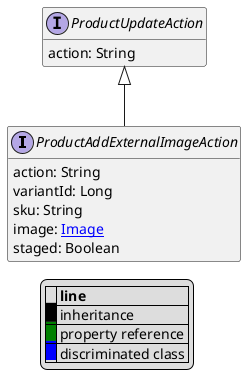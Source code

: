 @startuml

hide empty fields
hide empty methods
legend
|= |= line |
|<back:black>   </back>| inheritance |
|<back:green>   </back>| property reference |
|<back:blue>   </back>| discriminated class |
endlegend
interface ProductAddExternalImageAction [[ProductAddExternalImageAction.svg]] extends ProductUpdateAction {
    action: String
    variantId: Long
    sku: String
    image: [[Image.svg Image]]
    staged: Boolean
}
interface ProductUpdateAction [[ProductUpdateAction.svg]]  {
    action: String
}





@enduml
